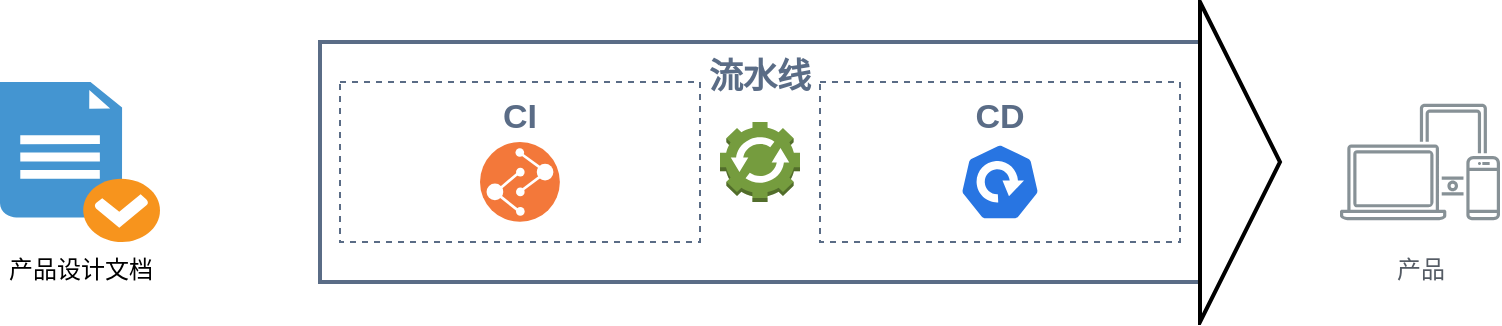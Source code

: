 <mxfile version="20.0.0" type="github">
  <diagram id="2y3gFhWsURK6tQSYoNL8" name="Page-1">
    <mxGraphModel dx="946" dy="557" grid="1" gridSize="10" guides="1" tooltips="1" connect="1" arrows="1" fold="1" page="1" pageScale="1" pageWidth="827" pageHeight="1169" math="0" shadow="0">
      <root>
        <mxCell id="0" />
        <mxCell id="1" parent="0" />
        <mxCell id="JgV9Ua26fCHldO7we2_E-1" value="产品设计文档" style="shadow=0;dashed=0;html=1;strokeColor=none;fillColor=#4495D1;labelPosition=center;verticalLabelPosition=bottom;verticalAlign=top;align=center;outlineConnect=0;shape=mxgraph.veeam.checked_doc;" vertex="1" parent="1">
          <mxGeometry x="40" y="180" width="80" height="80" as="geometry" />
        </mxCell>
        <mxCell id="JgV9Ua26fCHldO7we2_E-3" value="产品" style="sketch=0;outlineConnect=0;gradientColor=none;fontColor=#545B64;strokeColor=none;fillColor=#879196;dashed=0;verticalLabelPosition=bottom;verticalAlign=top;align=center;html=1;fontSize=12;fontStyle=0;aspect=fixed;shape=mxgraph.aws4.illustration_devices;pointerEvents=1" vertex="1" parent="1">
          <mxGeometry x="710" y="180" width="80" height="80" as="geometry" />
        </mxCell>
        <mxCell id="JgV9Ua26fCHldO7we2_E-4" value="流水线" style="fillColor=none;strokeColor=#5A6C86;verticalAlign=top;fontStyle=1;fontColor=#5A6C86;fontSize=17;strokeWidth=2;" vertex="1" parent="1">
          <mxGeometry x="200" y="160" width="440" height="120" as="geometry" />
        </mxCell>
        <mxCell id="JgV9Ua26fCHldO7we2_E-5" value="CI" style="fillColor=none;strokeColor=#5A6C86;dashed=1;verticalAlign=top;fontStyle=1;fontColor=#5A6C86;fontSize=17;" vertex="1" parent="1">
          <mxGeometry x="210" y="180" width="180" height="80" as="geometry" />
        </mxCell>
        <mxCell id="JgV9Ua26fCHldO7we2_E-6" value="CD" style="fillColor=none;strokeColor=#5A6C86;dashed=1;verticalAlign=top;fontStyle=1;fontColor=#5A6C86;fontSize=17;" vertex="1" parent="1">
          <mxGeometry x="450" y="180" width="180" height="80" as="geometry" />
        </mxCell>
        <mxCell id="JgV9Ua26fCHldO7we2_E-7" value="" style="aspect=fixed;perimeter=ellipsePerimeter;html=1;align=center;shadow=0;dashed=0;fontColor=#4277BB;labelBackgroundColor=#ffffff;fontSize=12;spacingTop=3;image;image=img/lib/ibm/devops/build_test.svg;" vertex="1" parent="1">
          <mxGeometry x="280" y="210" width="40" height="40" as="geometry" />
        </mxCell>
        <mxCell id="JgV9Ua26fCHldO7we2_E-8" value="" style="sketch=0;html=1;dashed=0;whitespace=wrap;fillColor=#2875E2;strokeColor=#ffffff;points=[[0.005,0.63,0],[0.1,0.2,0],[0.9,0.2,0],[0.5,0,0],[0.995,0.63,0],[0.72,0.99,0],[0.5,1,0],[0.28,0.99,0]];shape=mxgraph.kubernetes.icon;prIcon=deploy;fontSize=15;" vertex="1" parent="1">
          <mxGeometry x="520" y="210" width="40" height="40" as="geometry" />
        </mxCell>
        <mxCell id="JgV9Ua26fCHldO7we2_E-9" value="" style="outlineConnect=0;dashed=0;verticalLabelPosition=bottom;verticalAlign=top;align=center;html=1;shape=mxgraph.aws3.automation;fillColor=#759C3E;gradientColor=none;fontSize=15;" vertex="1" parent="1">
          <mxGeometry x="400" y="200" width="40" height="40" as="geometry" />
        </mxCell>
        <mxCell id="JgV9Ua26fCHldO7we2_E-10" value="" style="triangle;whiteSpace=wrap;html=1;fontSize=17;fontColor=default;fillColor=none;strokeWidth=2;" vertex="1" parent="1">
          <mxGeometry x="640" y="140" width="40" height="160" as="geometry" />
        </mxCell>
      </root>
    </mxGraphModel>
  </diagram>
</mxfile>
